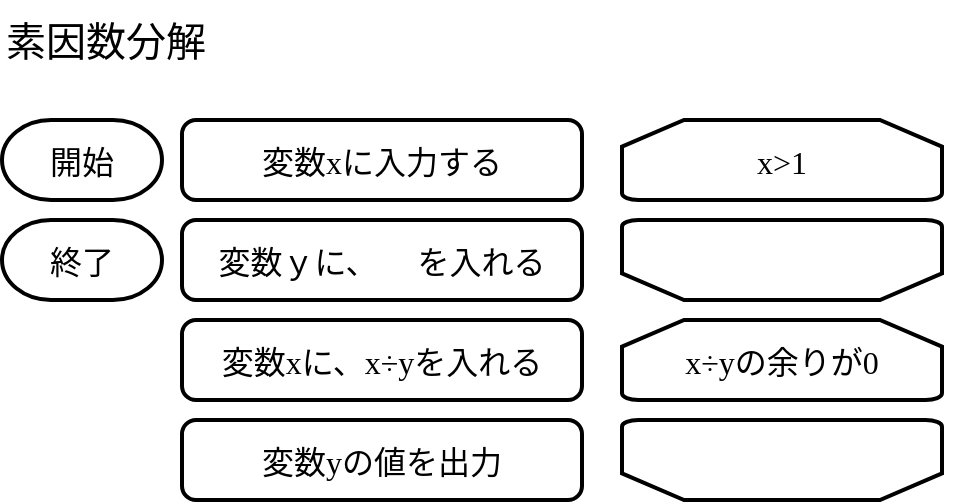 <mxfile version="21.3.7" type="device">
  <diagram name="ページ1" id="D5p3RVC4t98DR3PqROP9">
    <mxGraphModel dx="1178" dy="786" grid="1" gridSize="10" guides="1" tooltips="1" connect="1" arrows="1" fold="1" page="1" pageScale="1" pageWidth="1169" pageHeight="827" math="0" shadow="0">
      <root>
        <mxCell id="0" />
        <mxCell id="1" parent="0" />
        <mxCell id="StKes1Bay4Hae8yV6QAt-1" value="開始" style="strokeWidth=2;shape=mxgraph.flowchart.terminator;fontSize=16;fontFamily=BIZ UDPGothic;" parent="1" vertex="1">
          <mxGeometry x="40" y="100" width="80" height="40" as="geometry" />
        </mxCell>
        <mxCell id="StKes1Bay4Hae8yV6QAt-2" value="終了" style="strokeWidth=2;shape=mxgraph.flowchart.terminator;fontSize=16;fontFamily=BIZ UDPGothic;" parent="1" vertex="1">
          <mxGeometry x="40" y="150" width="80" height="40" as="geometry" />
        </mxCell>
        <mxCell id="StKes1Bay4Hae8yV6QAt-3" value="変数xに入力する" style="rounded=1;absoluteArcSize=1;arcSize=14;strokeWidth=2;fontSize=16;fontFamily=BIZ UDPGothic;" parent="1" vertex="1">
          <mxGeometry x="130" y="100" width="200" height="40" as="geometry" />
        </mxCell>
        <mxCell id="9aM1dBj8owvEj4xOFZrg-10" value="素因数分解" style="text;html=1;strokeColor=none;fillColor=none;align=left;verticalAlign=middle;whiteSpace=wrap;rounded=0;fontSize=20;fontFamily=BIZ UDPGothic;" parent="1" vertex="1">
          <mxGeometry x="40" y="40" width="480" height="40" as="geometry" />
        </mxCell>
        <mxCell id="D7fSjAbkDVPHjdvhgrvn-4" value="x&gt;1" style="strokeWidth=2;shape=mxgraph.flowchart.loop_limit;fontSize=16;fontFamily=BIZ UDPGothic;" parent="1" vertex="1">
          <mxGeometry x="350" y="100" width="160" height="40" as="geometry" />
        </mxCell>
        <mxCell id="D7fSjAbkDVPHjdvhgrvn-5" value="" style="strokeWidth=2;shape=mxgraph.flowchart.loop_limit;direction=west;fontSize=16;fontFamily=BIZ UDPGothic;" parent="1" vertex="1">
          <mxGeometry x="350" y="150" width="160" height="40" as="geometry" />
        </mxCell>
        <mxCell id="D7fSjAbkDVPHjdvhgrvn-7" value="変数ｙに、     を入れる" style="rounded=1;absoluteArcSize=1;arcSize=14;strokeWidth=2;fontSize=16;fontFamily=BIZ UDPGothic;" parent="1" vertex="1">
          <mxGeometry x="130" y="150" width="200" height="40" as="geometry" />
        </mxCell>
        <mxCell id="D7fSjAbkDVPHjdvhgrvn-8" value="変数xに、x÷yを入れる" style="rounded=1;absoluteArcSize=1;arcSize=14;strokeWidth=2;fontSize=16;fontFamily=BIZ UDPGothic;" parent="1" vertex="1">
          <mxGeometry x="130" y="200" width="200" height="40" as="geometry" />
        </mxCell>
        <mxCell id="D7fSjAbkDVPHjdvhgrvn-10" value="変数yの値を出力" style="rounded=1;absoluteArcSize=1;arcSize=14;strokeWidth=2;fontSize=16;fontFamily=BIZ UDPGothic;" parent="1" vertex="1">
          <mxGeometry x="130" y="250" width="200" height="40" as="geometry" />
        </mxCell>
        <mxCell id="oB7toInIq-sxRmjbgL9F-1" value="x÷yの余りが0" style="strokeWidth=2;shape=mxgraph.flowchart.loop_limit;fontSize=16;fontFamily=BIZ UDPGothic;" vertex="1" parent="1">
          <mxGeometry x="350" y="200" width="160" height="40" as="geometry" />
        </mxCell>
        <mxCell id="oB7toInIq-sxRmjbgL9F-2" value="" style="strokeWidth=2;shape=mxgraph.flowchart.loop_limit;direction=west;fontSize=16;fontFamily=BIZ UDPGothic;" vertex="1" parent="1">
          <mxGeometry x="350" y="250" width="160" height="40" as="geometry" />
        </mxCell>
      </root>
    </mxGraphModel>
  </diagram>
</mxfile>
